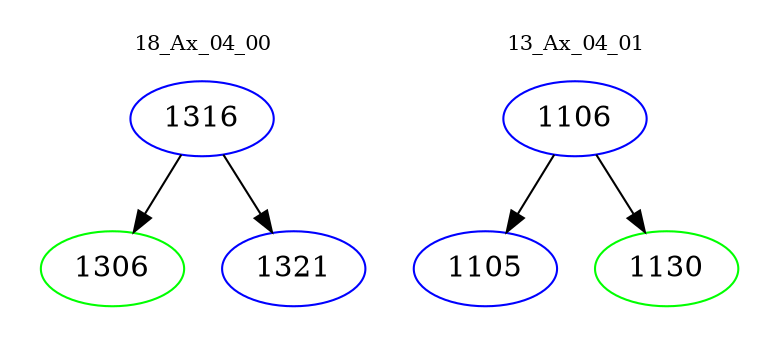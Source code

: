 digraph{
subgraph cluster_0 {
color = white
label = "18_Ax_04_00";
fontsize=10;
T0_1316 [label="1316", color="blue"]
T0_1316 -> T0_1306 [color="black"]
T0_1306 [label="1306", color="green"]
T0_1316 -> T0_1321 [color="black"]
T0_1321 [label="1321", color="blue"]
}
subgraph cluster_1 {
color = white
label = "13_Ax_04_01";
fontsize=10;
T1_1106 [label="1106", color="blue"]
T1_1106 -> T1_1105 [color="black"]
T1_1105 [label="1105", color="blue"]
T1_1106 -> T1_1130 [color="black"]
T1_1130 [label="1130", color="green"]
}
}

